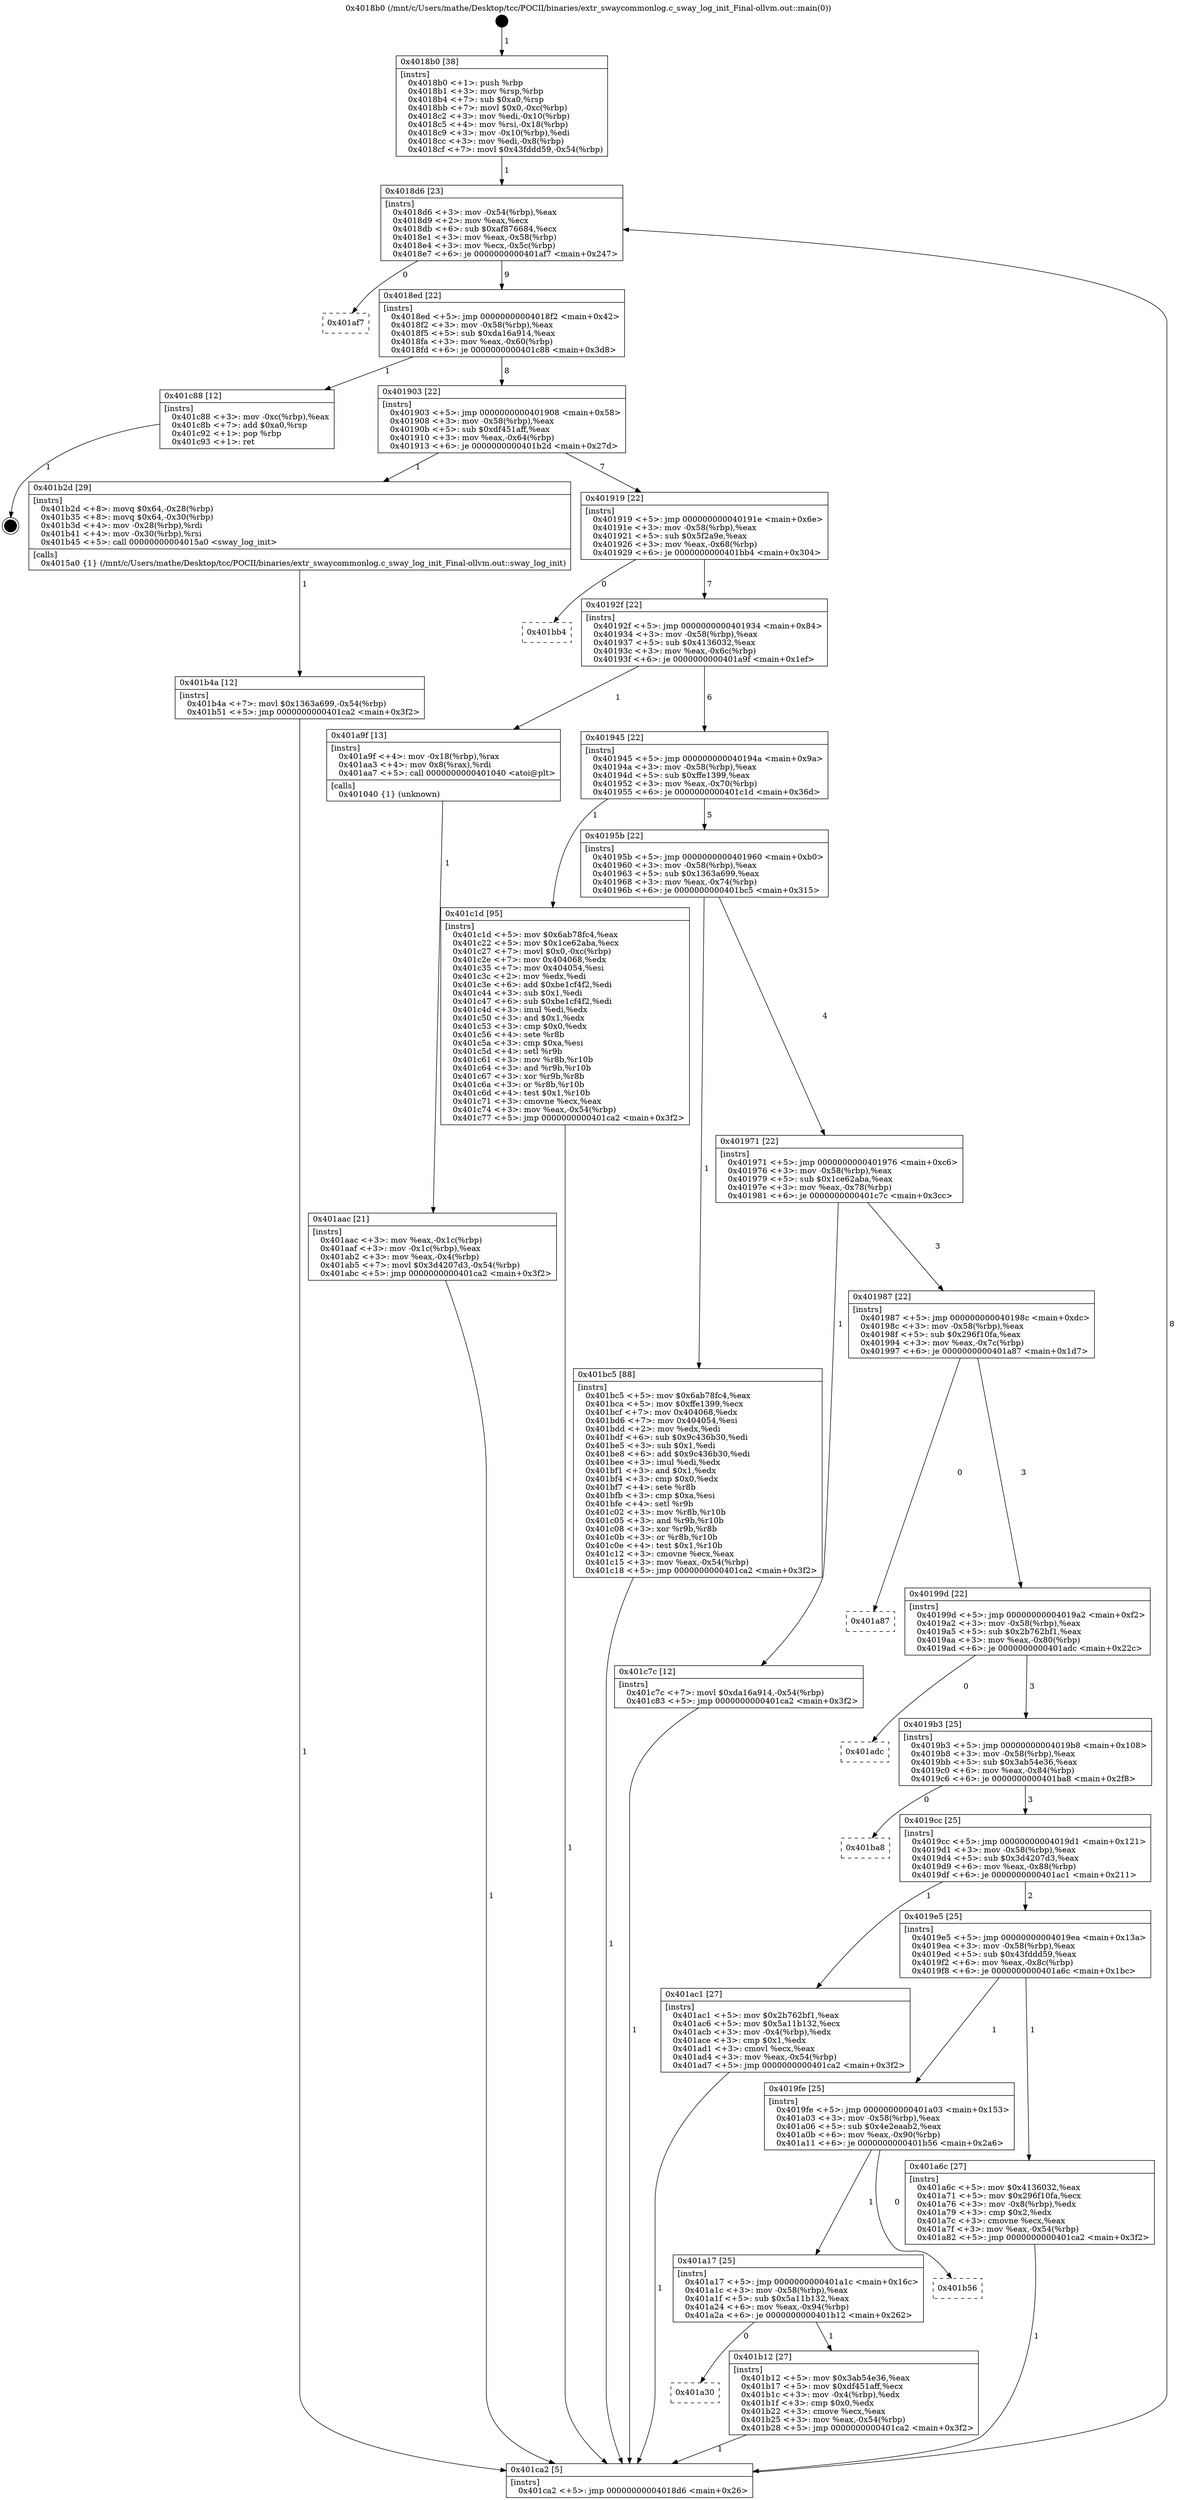 digraph "0x4018b0" {
  label = "0x4018b0 (/mnt/c/Users/mathe/Desktop/tcc/POCII/binaries/extr_swaycommonlog.c_sway_log_init_Final-ollvm.out::main(0))"
  labelloc = "t"
  node[shape=record]

  Entry [label="",width=0.3,height=0.3,shape=circle,fillcolor=black,style=filled]
  "0x4018d6" [label="{
     0x4018d6 [23]\l
     | [instrs]\l
     &nbsp;&nbsp;0x4018d6 \<+3\>: mov -0x54(%rbp),%eax\l
     &nbsp;&nbsp;0x4018d9 \<+2\>: mov %eax,%ecx\l
     &nbsp;&nbsp;0x4018db \<+6\>: sub $0xaf876684,%ecx\l
     &nbsp;&nbsp;0x4018e1 \<+3\>: mov %eax,-0x58(%rbp)\l
     &nbsp;&nbsp;0x4018e4 \<+3\>: mov %ecx,-0x5c(%rbp)\l
     &nbsp;&nbsp;0x4018e7 \<+6\>: je 0000000000401af7 \<main+0x247\>\l
  }"]
  "0x401af7" [label="{
     0x401af7\l
  }", style=dashed]
  "0x4018ed" [label="{
     0x4018ed [22]\l
     | [instrs]\l
     &nbsp;&nbsp;0x4018ed \<+5\>: jmp 00000000004018f2 \<main+0x42\>\l
     &nbsp;&nbsp;0x4018f2 \<+3\>: mov -0x58(%rbp),%eax\l
     &nbsp;&nbsp;0x4018f5 \<+5\>: sub $0xda16a914,%eax\l
     &nbsp;&nbsp;0x4018fa \<+3\>: mov %eax,-0x60(%rbp)\l
     &nbsp;&nbsp;0x4018fd \<+6\>: je 0000000000401c88 \<main+0x3d8\>\l
  }"]
  Exit [label="",width=0.3,height=0.3,shape=circle,fillcolor=black,style=filled,peripheries=2]
  "0x401c88" [label="{
     0x401c88 [12]\l
     | [instrs]\l
     &nbsp;&nbsp;0x401c88 \<+3\>: mov -0xc(%rbp),%eax\l
     &nbsp;&nbsp;0x401c8b \<+7\>: add $0xa0,%rsp\l
     &nbsp;&nbsp;0x401c92 \<+1\>: pop %rbp\l
     &nbsp;&nbsp;0x401c93 \<+1\>: ret\l
  }"]
  "0x401903" [label="{
     0x401903 [22]\l
     | [instrs]\l
     &nbsp;&nbsp;0x401903 \<+5\>: jmp 0000000000401908 \<main+0x58\>\l
     &nbsp;&nbsp;0x401908 \<+3\>: mov -0x58(%rbp),%eax\l
     &nbsp;&nbsp;0x40190b \<+5\>: sub $0xdf451aff,%eax\l
     &nbsp;&nbsp;0x401910 \<+3\>: mov %eax,-0x64(%rbp)\l
     &nbsp;&nbsp;0x401913 \<+6\>: je 0000000000401b2d \<main+0x27d\>\l
  }"]
  "0x401b4a" [label="{
     0x401b4a [12]\l
     | [instrs]\l
     &nbsp;&nbsp;0x401b4a \<+7\>: movl $0x1363a699,-0x54(%rbp)\l
     &nbsp;&nbsp;0x401b51 \<+5\>: jmp 0000000000401ca2 \<main+0x3f2\>\l
  }"]
  "0x401b2d" [label="{
     0x401b2d [29]\l
     | [instrs]\l
     &nbsp;&nbsp;0x401b2d \<+8\>: movq $0x64,-0x28(%rbp)\l
     &nbsp;&nbsp;0x401b35 \<+8\>: movq $0x64,-0x30(%rbp)\l
     &nbsp;&nbsp;0x401b3d \<+4\>: mov -0x28(%rbp),%rdi\l
     &nbsp;&nbsp;0x401b41 \<+4\>: mov -0x30(%rbp),%rsi\l
     &nbsp;&nbsp;0x401b45 \<+5\>: call 00000000004015a0 \<sway_log_init\>\l
     | [calls]\l
     &nbsp;&nbsp;0x4015a0 \{1\} (/mnt/c/Users/mathe/Desktop/tcc/POCII/binaries/extr_swaycommonlog.c_sway_log_init_Final-ollvm.out::sway_log_init)\l
  }"]
  "0x401919" [label="{
     0x401919 [22]\l
     | [instrs]\l
     &nbsp;&nbsp;0x401919 \<+5\>: jmp 000000000040191e \<main+0x6e\>\l
     &nbsp;&nbsp;0x40191e \<+3\>: mov -0x58(%rbp),%eax\l
     &nbsp;&nbsp;0x401921 \<+5\>: sub $0x5f2a9e,%eax\l
     &nbsp;&nbsp;0x401926 \<+3\>: mov %eax,-0x68(%rbp)\l
     &nbsp;&nbsp;0x401929 \<+6\>: je 0000000000401bb4 \<main+0x304\>\l
  }"]
  "0x401a30" [label="{
     0x401a30\l
  }", style=dashed]
  "0x401bb4" [label="{
     0x401bb4\l
  }", style=dashed]
  "0x40192f" [label="{
     0x40192f [22]\l
     | [instrs]\l
     &nbsp;&nbsp;0x40192f \<+5\>: jmp 0000000000401934 \<main+0x84\>\l
     &nbsp;&nbsp;0x401934 \<+3\>: mov -0x58(%rbp),%eax\l
     &nbsp;&nbsp;0x401937 \<+5\>: sub $0x4136032,%eax\l
     &nbsp;&nbsp;0x40193c \<+3\>: mov %eax,-0x6c(%rbp)\l
     &nbsp;&nbsp;0x40193f \<+6\>: je 0000000000401a9f \<main+0x1ef\>\l
  }"]
  "0x401b12" [label="{
     0x401b12 [27]\l
     | [instrs]\l
     &nbsp;&nbsp;0x401b12 \<+5\>: mov $0x3ab54e36,%eax\l
     &nbsp;&nbsp;0x401b17 \<+5\>: mov $0xdf451aff,%ecx\l
     &nbsp;&nbsp;0x401b1c \<+3\>: mov -0x4(%rbp),%edx\l
     &nbsp;&nbsp;0x401b1f \<+3\>: cmp $0x0,%edx\l
     &nbsp;&nbsp;0x401b22 \<+3\>: cmove %ecx,%eax\l
     &nbsp;&nbsp;0x401b25 \<+3\>: mov %eax,-0x54(%rbp)\l
     &nbsp;&nbsp;0x401b28 \<+5\>: jmp 0000000000401ca2 \<main+0x3f2\>\l
  }"]
  "0x401a9f" [label="{
     0x401a9f [13]\l
     | [instrs]\l
     &nbsp;&nbsp;0x401a9f \<+4\>: mov -0x18(%rbp),%rax\l
     &nbsp;&nbsp;0x401aa3 \<+4\>: mov 0x8(%rax),%rdi\l
     &nbsp;&nbsp;0x401aa7 \<+5\>: call 0000000000401040 \<atoi@plt\>\l
     | [calls]\l
     &nbsp;&nbsp;0x401040 \{1\} (unknown)\l
  }"]
  "0x401945" [label="{
     0x401945 [22]\l
     | [instrs]\l
     &nbsp;&nbsp;0x401945 \<+5\>: jmp 000000000040194a \<main+0x9a\>\l
     &nbsp;&nbsp;0x40194a \<+3\>: mov -0x58(%rbp),%eax\l
     &nbsp;&nbsp;0x40194d \<+5\>: sub $0xffe1399,%eax\l
     &nbsp;&nbsp;0x401952 \<+3\>: mov %eax,-0x70(%rbp)\l
     &nbsp;&nbsp;0x401955 \<+6\>: je 0000000000401c1d \<main+0x36d\>\l
  }"]
  "0x401a17" [label="{
     0x401a17 [25]\l
     | [instrs]\l
     &nbsp;&nbsp;0x401a17 \<+5\>: jmp 0000000000401a1c \<main+0x16c\>\l
     &nbsp;&nbsp;0x401a1c \<+3\>: mov -0x58(%rbp),%eax\l
     &nbsp;&nbsp;0x401a1f \<+5\>: sub $0x5a11b132,%eax\l
     &nbsp;&nbsp;0x401a24 \<+6\>: mov %eax,-0x94(%rbp)\l
     &nbsp;&nbsp;0x401a2a \<+6\>: je 0000000000401b12 \<main+0x262\>\l
  }"]
  "0x401c1d" [label="{
     0x401c1d [95]\l
     | [instrs]\l
     &nbsp;&nbsp;0x401c1d \<+5\>: mov $0x6ab78fc4,%eax\l
     &nbsp;&nbsp;0x401c22 \<+5\>: mov $0x1ce62aba,%ecx\l
     &nbsp;&nbsp;0x401c27 \<+7\>: movl $0x0,-0xc(%rbp)\l
     &nbsp;&nbsp;0x401c2e \<+7\>: mov 0x404068,%edx\l
     &nbsp;&nbsp;0x401c35 \<+7\>: mov 0x404054,%esi\l
     &nbsp;&nbsp;0x401c3c \<+2\>: mov %edx,%edi\l
     &nbsp;&nbsp;0x401c3e \<+6\>: add $0xbe1cf4f2,%edi\l
     &nbsp;&nbsp;0x401c44 \<+3\>: sub $0x1,%edi\l
     &nbsp;&nbsp;0x401c47 \<+6\>: sub $0xbe1cf4f2,%edi\l
     &nbsp;&nbsp;0x401c4d \<+3\>: imul %edi,%edx\l
     &nbsp;&nbsp;0x401c50 \<+3\>: and $0x1,%edx\l
     &nbsp;&nbsp;0x401c53 \<+3\>: cmp $0x0,%edx\l
     &nbsp;&nbsp;0x401c56 \<+4\>: sete %r8b\l
     &nbsp;&nbsp;0x401c5a \<+3\>: cmp $0xa,%esi\l
     &nbsp;&nbsp;0x401c5d \<+4\>: setl %r9b\l
     &nbsp;&nbsp;0x401c61 \<+3\>: mov %r8b,%r10b\l
     &nbsp;&nbsp;0x401c64 \<+3\>: and %r9b,%r10b\l
     &nbsp;&nbsp;0x401c67 \<+3\>: xor %r9b,%r8b\l
     &nbsp;&nbsp;0x401c6a \<+3\>: or %r8b,%r10b\l
     &nbsp;&nbsp;0x401c6d \<+4\>: test $0x1,%r10b\l
     &nbsp;&nbsp;0x401c71 \<+3\>: cmovne %ecx,%eax\l
     &nbsp;&nbsp;0x401c74 \<+3\>: mov %eax,-0x54(%rbp)\l
     &nbsp;&nbsp;0x401c77 \<+5\>: jmp 0000000000401ca2 \<main+0x3f2\>\l
  }"]
  "0x40195b" [label="{
     0x40195b [22]\l
     | [instrs]\l
     &nbsp;&nbsp;0x40195b \<+5\>: jmp 0000000000401960 \<main+0xb0\>\l
     &nbsp;&nbsp;0x401960 \<+3\>: mov -0x58(%rbp),%eax\l
     &nbsp;&nbsp;0x401963 \<+5\>: sub $0x1363a699,%eax\l
     &nbsp;&nbsp;0x401968 \<+3\>: mov %eax,-0x74(%rbp)\l
     &nbsp;&nbsp;0x40196b \<+6\>: je 0000000000401bc5 \<main+0x315\>\l
  }"]
  "0x401b56" [label="{
     0x401b56\l
  }", style=dashed]
  "0x401bc5" [label="{
     0x401bc5 [88]\l
     | [instrs]\l
     &nbsp;&nbsp;0x401bc5 \<+5\>: mov $0x6ab78fc4,%eax\l
     &nbsp;&nbsp;0x401bca \<+5\>: mov $0xffe1399,%ecx\l
     &nbsp;&nbsp;0x401bcf \<+7\>: mov 0x404068,%edx\l
     &nbsp;&nbsp;0x401bd6 \<+7\>: mov 0x404054,%esi\l
     &nbsp;&nbsp;0x401bdd \<+2\>: mov %edx,%edi\l
     &nbsp;&nbsp;0x401bdf \<+6\>: sub $0x9c436b30,%edi\l
     &nbsp;&nbsp;0x401be5 \<+3\>: sub $0x1,%edi\l
     &nbsp;&nbsp;0x401be8 \<+6\>: add $0x9c436b30,%edi\l
     &nbsp;&nbsp;0x401bee \<+3\>: imul %edi,%edx\l
     &nbsp;&nbsp;0x401bf1 \<+3\>: and $0x1,%edx\l
     &nbsp;&nbsp;0x401bf4 \<+3\>: cmp $0x0,%edx\l
     &nbsp;&nbsp;0x401bf7 \<+4\>: sete %r8b\l
     &nbsp;&nbsp;0x401bfb \<+3\>: cmp $0xa,%esi\l
     &nbsp;&nbsp;0x401bfe \<+4\>: setl %r9b\l
     &nbsp;&nbsp;0x401c02 \<+3\>: mov %r8b,%r10b\l
     &nbsp;&nbsp;0x401c05 \<+3\>: and %r9b,%r10b\l
     &nbsp;&nbsp;0x401c08 \<+3\>: xor %r9b,%r8b\l
     &nbsp;&nbsp;0x401c0b \<+3\>: or %r8b,%r10b\l
     &nbsp;&nbsp;0x401c0e \<+4\>: test $0x1,%r10b\l
     &nbsp;&nbsp;0x401c12 \<+3\>: cmovne %ecx,%eax\l
     &nbsp;&nbsp;0x401c15 \<+3\>: mov %eax,-0x54(%rbp)\l
     &nbsp;&nbsp;0x401c18 \<+5\>: jmp 0000000000401ca2 \<main+0x3f2\>\l
  }"]
  "0x401971" [label="{
     0x401971 [22]\l
     | [instrs]\l
     &nbsp;&nbsp;0x401971 \<+5\>: jmp 0000000000401976 \<main+0xc6\>\l
     &nbsp;&nbsp;0x401976 \<+3\>: mov -0x58(%rbp),%eax\l
     &nbsp;&nbsp;0x401979 \<+5\>: sub $0x1ce62aba,%eax\l
     &nbsp;&nbsp;0x40197e \<+3\>: mov %eax,-0x78(%rbp)\l
     &nbsp;&nbsp;0x401981 \<+6\>: je 0000000000401c7c \<main+0x3cc\>\l
  }"]
  "0x401aac" [label="{
     0x401aac [21]\l
     | [instrs]\l
     &nbsp;&nbsp;0x401aac \<+3\>: mov %eax,-0x1c(%rbp)\l
     &nbsp;&nbsp;0x401aaf \<+3\>: mov -0x1c(%rbp),%eax\l
     &nbsp;&nbsp;0x401ab2 \<+3\>: mov %eax,-0x4(%rbp)\l
     &nbsp;&nbsp;0x401ab5 \<+7\>: movl $0x3d4207d3,-0x54(%rbp)\l
     &nbsp;&nbsp;0x401abc \<+5\>: jmp 0000000000401ca2 \<main+0x3f2\>\l
  }"]
  "0x401c7c" [label="{
     0x401c7c [12]\l
     | [instrs]\l
     &nbsp;&nbsp;0x401c7c \<+7\>: movl $0xda16a914,-0x54(%rbp)\l
     &nbsp;&nbsp;0x401c83 \<+5\>: jmp 0000000000401ca2 \<main+0x3f2\>\l
  }"]
  "0x401987" [label="{
     0x401987 [22]\l
     | [instrs]\l
     &nbsp;&nbsp;0x401987 \<+5\>: jmp 000000000040198c \<main+0xdc\>\l
     &nbsp;&nbsp;0x40198c \<+3\>: mov -0x58(%rbp),%eax\l
     &nbsp;&nbsp;0x40198f \<+5\>: sub $0x296f10fa,%eax\l
     &nbsp;&nbsp;0x401994 \<+3\>: mov %eax,-0x7c(%rbp)\l
     &nbsp;&nbsp;0x401997 \<+6\>: je 0000000000401a87 \<main+0x1d7\>\l
  }"]
  "0x4018b0" [label="{
     0x4018b0 [38]\l
     | [instrs]\l
     &nbsp;&nbsp;0x4018b0 \<+1\>: push %rbp\l
     &nbsp;&nbsp;0x4018b1 \<+3\>: mov %rsp,%rbp\l
     &nbsp;&nbsp;0x4018b4 \<+7\>: sub $0xa0,%rsp\l
     &nbsp;&nbsp;0x4018bb \<+7\>: movl $0x0,-0xc(%rbp)\l
     &nbsp;&nbsp;0x4018c2 \<+3\>: mov %edi,-0x10(%rbp)\l
     &nbsp;&nbsp;0x4018c5 \<+4\>: mov %rsi,-0x18(%rbp)\l
     &nbsp;&nbsp;0x4018c9 \<+3\>: mov -0x10(%rbp),%edi\l
     &nbsp;&nbsp;0x4018cc \<+3\>: mov %edi,-0x8(%rbp)\l
     &nbsp;&nbsp;0x4018cf \<+7\>: movl $0x43fddd59,-0x54(%rbp)\l
  }"]
  "0x401a87" [label="{
     0x401a87\l
  }", style=dashed]
  "0x40199d" [label="{
     0x40199d [22]\l
     | [instrs]\l
     &nbsp;&nbsp;0x40199d \<+5\>: jmp 00000000004019a2 \<main+0xf2\>\l
     &nbsp;&nbsp;0x4019a2 \<+3\>: mov -0x58(%rbp),%eax\l
     &nbsp;&nbsp;0x4019a5 \<+5\>: sub $0x2b762bf1,%eax\l
     &nbsp;&nbsp;0x4019aa \<+3\>: mov %eax,-0x80(%rbp)\l
     &nbsp;&nbsp;0x4019ad \<+6\>: je 0000000000401adc \<main+0x22c\>\l
  }"]
  "0x401ca2" [label="{
     0x401ca2 [5]\l
     | [instrs]\l
     &nbsp;&nbsp;0x401ca2 \<+5\>: jmp 00000000004018d6 \<main+0x26\>\l
  }"]
  "0x401adc" [label="{
     0x401adc\l
  }", style=dashed]
  "0x4019b3" [label="{
     0x4019b3 [25]\l
     | [instrs]\l
     &nbsp;&nbsp;0x4019b3 \<+5\>: jmp 00000000004019b8 \<main+0x108\>\l
     &nbsp;&nbsp;0x4019b8 \<+3\>: mov -0x58(%rbp),%eax\l
     &nbsp;&nbsp;0x4019bb \<+5\>: sub $0x3ab54e36,%eax\l
     &nbsp;&nbsp;0x4019c0 \<+6\>: mov %eax,-0x84(%rbp)\l
     &nbsp;&nbsp;0x4019c6 \<+6\>: je 0000000000401ba8 \<main+0x2f8\>\l
  }"]
  "0x4019fe" [label="{
     0x4019fe [25]\l
     | [instrs]\l
     &nbsp;&nbsp;0x4019fe \<+5\>: jmp 0000000000401a03 \<main+0x153\>\l
     &nbsp;&nbsp;0x401a03 \<+3\>: mov -0x58(%rbp),%eax\l
     &nbsp;&nbsp;0x401a06 \<+5\>: sub $0x4e2eaab2,%eax\l
     &nbsp;&nbsp;0x401a0b \<+6\>: mov %eax,-0x90(%rbp)\l
     &nbsp;&nbsp;0x401a11 \<+6\>: je 0000000000401b56 \<main+0x2a6\>\l
  }"]
  "0x401ba8" [label="{
     0x401ba8\l
  }", style=dashed]
  "0x4019cc" [label="{
     0x4019cc [25]\l
     | [instrs]\l
     &nbsp;&nbsp;0x4019cc \<+5\>: jmp 00000000004019d1 \<main+0x121\>\l
     &nbsp;&nbsp;0x4019d1 \<+3\>: mov -0x58(%rbp),%eax\l
     &nbsp;&nbsp;0x4019d4 \<+5\>: sub $0x3d4207d3,%eax\l
     &nbsp;&nbsp;0x4019d9 \<+6\>: mov %eax,-0x88(%rbp)\l
     &nbsp;&nbsp;0x4019df \<+6\>: je 0000000000401ac1 \<main+0x211\>\l
  }"]
  "0x401a6c" [label="{
     0x401a6c [27]\l
     | [instrs]\l
     &nbsp;&nbsp;0x401a6c \<+5\>: mov $0x4136032,%eax\l
     &nbsp;&nbsp;0x401a71 \<+5\>: mov $0x296f10fa,%ecx\l
     &nbsp;&nbsp;0x401a76 \<+3\>: mov -0x8(%rbp),%edx\l
     &nbsp;&nbsp;0x401a79 \<+3\>: cmp $0x2,%edx\l
     &nbsp;&nbsp;0x401a7c \<+3\>: cmovne %ecx,%eax\l
     &nbsp;&nbsp;0x401a7f \<+3\>: mov %eax,-0x54(%rbp)\l
     &nbsp;&nbsp;0x401a82 \<+5\>: jmp 0000000000401ca2 \<main+0x3f2\>\l
  }"]
  "0x401ac1" [label="{
     0x401ac1 [27]\l
     | [instrs]\l
     &nbsp;&nbsp;0x401ac1 \<+5\>: mov $0x2b762bf1,%eax\l
     &nbsp;&nbsp;0x401ac6 \<+5\>: mov $0x5a11b132,%ecx\l
     &nbsp;&nbsp;0x401acb \<+3\>: mov -0x4(%rbp),%edx\l
     &nbsp;&nbsp;0x401ace \<+3\>: cmp $0x1,%edx\l
     &nbsp;&nbsp;0x401ad1 \<+3\>: cmovl %ecx,%eax\l
     &nbsp;&nbsp;0x401ad4 \<+3\>: mov %eax,-0x54(%rbp)\l
     &nbsp;&nbsp;0x401ad7 \<+5\>: jmp 0000000000401ca2 \<main+0x3f2\>\l
  }"]
  "0x4019e5" [label="{
     0x4019e5 [25]\l
     | [instrs]\l
     &nbsp;&nbsp;0x4019e5 \<+5\>: jmp 00000000004019ea \<main+0x13a\>\l
     &nbsp;&nbsp;0x4019ea \<+3\>: mov -0x58(%rbp),%eax\l
     &nbsp;&nbsp;0x4019ed \<+5\>: sub $0x43fddd59,%eax\l
     &nbsp;&nbsp;0x4019f2 \<+6\>: mov %eax,-0x8c(%rbp)\l
     &nbsp;&nbsp;0x4019f8 \<+6\>: je 0000000000401a6c \<main+0x1bc\>\l
  }"]
  Entry -> "0x4018b0" [label=" 1"]
  "0x4018d6" -> "0x401af7" [label=" 0"]
  "0x4018d6" -> "0x4018ed" [label=" 9"]
  "0x401c88" -> Exit [label=" 1"]
  "0x4018ed" -> "0x401c88" [label=" 1"]
  "0x4018ed" -> "0x401903" [label=" 8"]
  "0x401c7c" -> "0x401ca2" [label=" 1"]
  "0x401903" -> "0x401b2d" [label=" 1"]
  "0x401903" -> "0x401919" [label=" 7"]
  "0x401c1d" -> "0x401ca2" [label=" 1"]
  "0x401919" -> "0x401bb4" [label=" 0"]
  "0x401919" -> "0x40192f" [label=" 7"]
  "0x401bc5" -> "0x401ca2" [label=" 1"]
  "0x40192f" -> "0x401a9f" [label=" 1"]
  "0x40192f" -> "0x401945" [label=" 6"]
  "0x401b4a" -> "0x401ca2" [label=" 1"]
  "0x401945" -> "0x401c1d" [label=" 1"]
  "0x401945" -> "0x40195b" [label=" 5"]
  "0x401b12" -> "0x401ca2" [label=" 1"]
  "0x40195b" -> "0x401bc5" [label=" 1"]
  "0x40195b" -> "0x401971" [label=" 4"]
  "0x401a17" -> "0x401a30" [label=" 0"]
  "0x401971" -> "0x401c7c" [label=" 1"]
  "0x401971" -> "0x401987" [label=" 3"]
  "0x401b2d" -> "0x401b4a" [label=" 1"]
  "0x401987" -> "0x401a87" [label=" 0"]
  "0x401987" -> "0x40199d" [label=" 3"]
  "0x4019fe" -> "0x401a17" [label=" 1"]
  "0x40199d" -> "0x401adc" [label=" 0"]
  "0x40199d" -> "0x4019b3" [label=" 3"]
  "0x4019fe" -> "0x401b56" [label=" 0"]
  "0x4019b3" -> "0x401ba8" [label=" 0"]
  "0x4019b3" -> "0x4019cc" [label=" 3"]
  "0x401a17" -> "0x401b12" [label=" 1"]
  "0x4019cc" -> "0x401ac1" [label=" 1"]
  "0x4019cc" -> "0x4019e5" [label=" 2"]
  "0x401ac1" -> "0x401ca2" [label=" 1"]
  "0x4019e5" -> "0x401a6c" [label=" 1"]
  "0x4019e5" -> "0x4019fe" [label=" 1"]
  "0x401a6c" -> "0x401ca2" [label=" 1"]
  "0x4018b0" -> "0x4018d6" [label=" 1"]
  "0x401ca2" -> "0x4018d6" [label=" 8"]
  "0x401a9f" -> "0x401aac" [label=" 1"]
  "0x401aac" -> "0x401ca2" [label=" 1"]
}
